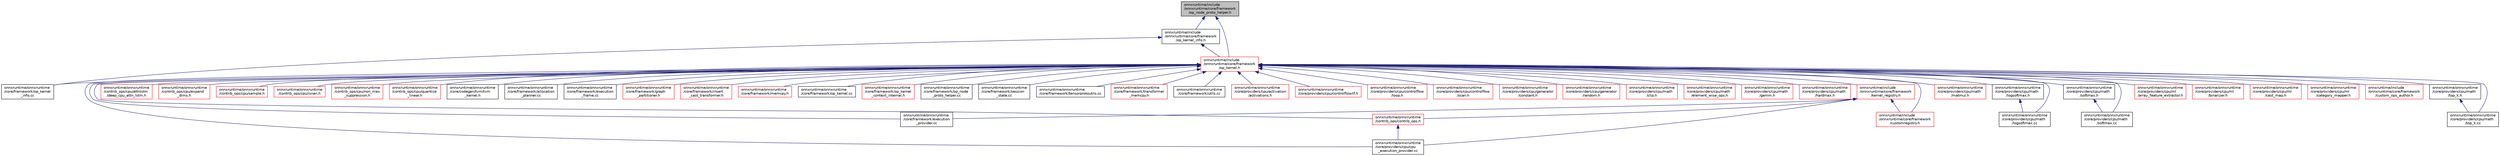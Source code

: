 digraph "onnxruntime/include/onnxruntime/core/framework/op_node_proto_helper.h"
{
  edge [fontname="Helvetica",fontsize="10",labelfontname="Helvetica",labelfontsize="10"];
  node [fontname="Helvetica",fontsize="10",shape=record];
  Node37 [label="onnxruntime/include\l/onnxruntime/core/framework\l/op_node_proto_helper.h",height=0.2,width=0.4,color="black", fillcolor="grey75", style="filled", fontcolor="black"];
  Node37 -> Node38 [dir="back",color="midnightblue",fontsize="10",style="solid",fontname="Helvetica"];
  Node38 [label="onnxruntime/include\l/onnxruntime/core/framework\l/op_kernel.h",height=0.2,width=0.4,color="red", fillcolor="white", style="filled",URL="$op__kernel_8h.html"];
  Node38 -> Node39 [dir="back",color="midnightblue",fontsize="10",style="solid",fontname="Helvetica"];
  Node39 [label="onnxruntime/include\l/onnxruntime/core/framework\l/custom_ops_author.h",height=0.2,width=0.4,color="red", fillcolor="white", style="filled",URL="$custom__ops__author_8h.html"];
  Node38 -> Node43 [dir="back",color="midnightblue",fontsize="10",style="solid",fontname="Helvetica"];
  Node43 [label="onnxruntime/include\l/onnxruntime/core/framework\l/customregistry.h",height=0.2,width=0.4,color="red", fillcolor="white", style="filled",URL="$customregistry_8h.html"];
  Node38 -> Node46 [dir="back",color="midnightblue",fontsize="10",style="solid",fontname="Helvetica"];
  Node46 [label="onnxruntime/include\l/onnxruntime/core/framework\l/kernel_registry.h",height=0.2,width=0.4,color="red", fillcolor="white", style="filled",URL="$kernel__registry_8h.html"];
  Node46 -> Node43 [dir="back",color="midnightblue",fontsize="10",style="solid",fontname="Helvetica"];
  Node46 -> Node47 [dir="back",color="midnightblue",fontsize="10",style="solid",fontname="Helvetica"];
  Node47 [label="onnxruntime/onnxruntime\l/contrib_ops/contrib_ops.h",height=0.2,width=0.4,color="red", fillcolor="white", style="filled",URL="$contrib__ops_8h.html"];
  Node47 -> Node50 [dir="back",color="midnightblue",fontsize="10",style="solid",fontname="Helvetica"];
  Node50 [label="onnxruntime/onnxruntime\l/core/providers/cpu/cpu\l_execution_provider.cc",height=0.2,width=0.4,color="black", fillcolor="white", style="filled",URL="$cpu__execution__provider_8cc.html"];
  Node46 -> Node51 [dir="back",color="midnightblue",fontsize="10",style="solid",fontname="Helvetica"];
  Node51 [label="onnxruntime/onnxruntime\l/core/framework/execution\l_provider.cc",height=0.2,width=0.4,color="black", fillcolor="white", style="filled",URL="$execution__provider_8cc.html"];
  Node46 -> Node50 [dir="back",color="midnightblue",fontsize="10",style="solid",fontname="Helvetica"];
  Node38 -> Node47 [dir="back",color="midnightblue",fontsize="10",style="solid",fontname="Helvetica"];
  Node38 -> Node56 [dir="back",color="midnightblue",fontsize="10",style="solid",fontname="Helvetica"];
  Node56 [label="onnxruntime/onnxruntime\l/contrib_ops/cpu/attnlstm\l/deep_cpu_attn_lstm.h",height=0.2,width=0.4,color="red", fillcolor="white", style="filled",URL="$deep__cpu__attn__lstm_8h.html"];
  Node38 -> Node58 [dir="back",color="midnightblue",fontsize="10",style="solid",fontname="Helvetica"];
  Node58 [label="onnxruntime/onnxruntime\l/contrib_ops/cpu/expand\l_dims.h",height=0.2,width=0.4,color="red", fillcolor="white", style="filled",URL="$expand__dims_8h.html"];
  Node38 -> Node60 [dir="back",color="midnightblue",fontsize="10",style="solid",fontname="Helvetica"];
  Node60 [label="onnxruntime/onnxruntime\l/contrib_ops/cpu/sample.h",height=0.2,width=0.4,color="red", fillcolor="white", style="filled",URL="$sample_8h.html"];
  Node38 -> Node62 [dir="back",color="midnightblue",fontsize="10",style="solid",fontname="Helvetica"];
  Node62 [label="onnxruntime/onnxruntime\l/contrib_ops/cpu/isnan.h",height=0.2,width=0.4,color="red", fillcolor="white", style="filled",URL="$isnan_8h.html"];
  Node38 -> Node64 [dir="back",color="midnightblue",fontsize="10",style="solid",fontname="Helvetica"];
  Node64 [label="onnxruntime/onnxruntime\l/contrib_ops/cpu/non_max\l_suppression.h",height=0.2,width=0.4,color="red", fillcolor="white", style="filled",URL="$non__max__suppression_8h.html"];
  Node38 -> Node66 [dir="back",color="midnightblue",fontsize="10",style="solid",fontname="Helvetica"];
  Node66 [label="onnxruntime/onnxruntime\l/contrib_ops/cpu/quantize\l_linear.h",height=0.2,width=0.4,color="red", fillcolor="white", style="filled",URL="$quantize__linear_8h.html"];
  Node38 -> Node68 [dir="back",color="midnightblue",fontsize="10",style="solid",fontname="Helvetica"];
  Node68 [label="onnxruntime/onnxruntime\l/core/codegen/tvm/tvm\l_kernel.h",height=0.2,width=0.4,color="black", fillcolor="white", style="filled",URL="$tvm__kernel_8h.html"];
  Node38 -> Node69 [dir="back",color="midnightblue",fontsize="10",style="solid",fontname="Helvetica"];
  Node69 [label="onnxruntime/onnxruntime\l/core/framework/allocation\l_planner.cc",height=0.2,width=0.4,color="black", fillcolor="white", style="filled",URL="$allocation__planner_8cc.html"];
  Node38 -> Node70 [dir="back",color="midnightblue",fontsize="10",style="solid",fontname="Helvetica"];
  Node70 [label="onnxruntime/onnxruntime\l/core/framework/execution\l_frame.cc",height=0.2,width=0.4,color="black", fillcolor="white", style="filled",URL="$execution__frame_8cc.html"];
  Node38 -> Node51 [dir="back",color="midnightblue",fontsize="10",style="solid",fontname="Helvetica"];
  Node38 -> Node71 [dir="back",color="midnightblue",fontsize="10",style="solid",fontname="Helvetica"];
  Node71 [label="onnxruntime/onnxruntime\l/core/framework/graph\l_partitioner.h",height=0.2,width=0.4,color="red", fillcolor="white", style="filled",URL="$graph__partitioner_8h.html"];
  Node38 -> Node73 [dir="back",color="midnightblue",fontsize="10",style="solid",fontname="Helvetica"];
  Node73 [label="onnxruntime/onnxruntime\l/core/framework/insert\l_cast_transformer.h",height=0.2,width=0.4,color="red", fillcolor="white", style="filled",URL="$insert__cast__transformer_8h.html"];
  Node38 -> Node75 [dir="back",color="midnightblue",fontsize="10",style="solid",fontname="Helvetica"];
  Node75 [label="onnxruntime/onnxruntime\l/core/framework/memcpy.h",height=0.2,width=0.4,color="red", fillcolor="white", style="filled",URL="$memcpy_8h.html"];
  Node38 -> Node77 [dir="back",color="midnightblue",fontsize="10",style="solid",fontname="Helvetica"];
  Node77 [label="onnxruntime/onnxruntime\l/core/framework/op_kernel.cc",height=0.2,width=0.4,color="black", fillcolor="white", style="filled",URL="$op__kernel_8cc.html"];
  Node38 -> Node78 [dir="back",color="midnightblue",fontsize="10",style="solid",fontname="Helvetica"];
  Node78 [label="onnxruntime/onnxruntime\l/core/framework/op_kernel\l_context_internal.h",height=0.2,width=0.4,color="red", fillcolor="white", style="filled",URL="$op__kernel__context__internal_8h.html"];
  Node38 -> Node84 [dir="back",color="midnightblue",fontsize="10",style="solid",fontname="Helvetica"];
  Node84 [label="onnxruntime/onnxruntime\l/core/framework/op_kernel\l_info.cc",height=0.2,width=0.4,color="black", fillcolor="white", style="filled",URL="$op__kernel__info_8cc.html"];
  Node38 -> Node85 [dir="back",color="midnightblue",fontsize="10",style="solid",fontname="Helvetica"];
  Node85 [label="onnxruntime/onnxruntime\l/core/framework/op_node\l_proto_helper.cc",height=0.2,width=0.4,color="black", fillcolor="white", style="filled",URL="$op__node__proto__helper_8cc.html"];
  Node38 -> Node86 [dir="back",color="midnightblue",fontsize="10",style="solid",fontname="Helvetica"];
  Node86 [label="onnxruntime/onnxruntime\l/core/framework/session\l_state.cc",height=0.2,width=0.4,color="black", fillcolor="white", style="filled",URL="$session__state_8cc.html"];
  Node38 -> Node87 [dir="back",color="midnightblue",fontsize="10",style="solid",fontname="Helvetica"];
  Node87 [label="onnxruntime/onnxruntime\l/core/framework/tensorprotoutils.cc",height=0.2,width=0.4,color="black", fillcolor="white", style="filled",URL="$tensorprotoutils_8cc.html"];
  Node38 -> Node88 [dir="back",color="midnightblue",fontsize="10",style="solid",fontname="Helvetica"];
  Node88 [label="onnxruntime/onnxruntime\l/core/framework/transformer\l_memcpy.h",height=0.2,width=0.4,color="red", fillcolor="white", style="filled",URL="$transformer__memcpy_8h.html"];
  Node38 -> Node90 [dir="back",color="midnightblue",fontsize="10",style="solid",fontname="Helvetica"];
  Node90 [label="onnxruntime/onnxruntime\l/core/framework/utils.cc",height=0.2,width=0.4,color="black", fillcolor="white", style="filled",URL="$utils_8cc.html"];
  Node38 -> Node91 [dir="back",color="midnightblue",fontsize="10",style="solid",fontname="Helvetica"];
  Node91 [label="onnxruntime/onnxruntime\l/core/providers/cpu/activation\l/activations.h",height=0.2,width=0.4,color="red", fillcolor="white", style="filled",URL="$cpu_2activation_2activations_8h.html"];
  Node38 -> Node93 [dir="back",color="midnightblue",fontsize="10",style="solid",fontname="Helvetica"];
  Node93 [label="onnxruntime/onnxruntime\l/core/providers/cpu/controlflow/if.h",height=0.2,width=0.4,color="red", fillcolor="white", style="filled",URL="$if_8h.html"];
  Node38 -> Node94 [dir="back",color="midnightblue",fontsize="10",style="solid",fontname="Helvetica"];
  Node94 [label="onnxruntime/onnxruntime\l/core/providers/cpu/controlflow\l/loop.h",height=0.2,width=0.4,color="red", fillcolor="white", style="filled",URL="$loop_8h.html"];
  Node38 -> Node95 [dir="back",color="midnightblue",fontsize="10",style="solid",fontname="Helvetica"];
  Node95 [label="onnxruntime/onnxruntime\l/core/providers/cpu/controlflow\l/scan.h",height=0.2,width=0.4,color="red", fillcolor="white", style="filled",URL="$scan_8h.html"];
  Node38 -> Node50 [dir="back",color="midnightblue",fontsize="10",style="solid",fontname="Helvetica"];
  Node38 -> Node96 [dir="back",color="midnightblue",fontsize="10",style="solid",fontname="Helvetica"];
  Node96 [label="onnxruntime/onnxruntime\l/core/providers/cpu/generator\l/constant.h",height=0.2,width=0.4,color="red", fillcolor="white", style="filled",URL="$constant_8h.html"];
  Node38 -> Node98 [dir="back",color="midnightblue",fontsize="10",style="solid",fontname="Helvetica"];
  Node98 [label="onnxruntime/onnxruntime\l/core/providers/cpu/generator\l/random.h",height=0.2,width=0.4,color="red", fillcolor="white", style="filled",URL="$random_8h.html"];
  Node38 -> Node100 [dir="back",color="midnightblue",fontsize="10",style="solid",fontname="Helvetica"];
  Node100 [label="onnxruntime/onnxruntime\l/core/providers/cpu/math\l/clip.h",height=0.2,width=0.4,color="red", fillcolor="white", style="filled",URL="$clip_8h.html"];
  Node38 -> Node102 [dir="back",color="midnightblue",fontsize="10",style="solid",fontname="Helvetica"];
  Node102 [label="onnxruntime/onnxruntime\l/core/providers/cpu/math\l/element_wise_ops.h",height=0.2,width=0.4,color="red", fillcolor="white", style="filled",URL="$element__wise__ops_8h.html"];
  Node38 -> Node104 [dir="back",color="midnightblue",fontsize="10",style="solid",fontname="Helvetica"];
  Node104 [label="onnxruntime/onnxruntime\l/core/providers/cpu/math\l/gemm.h",height=0.2,width=0.4,color="red", fillcolor="white", style="filled",URL="$cpu_2math_2gemm_8h.html"];
  Node38 -> Node106 [dir="back",color="midnightblue",fontsize="10",style="solid",fontname="Helvetica"];
  Node106 [label="onnxruntime/onnxruntime\l/core/providers/cpu/math\l/hardmax.h",height=0.2,width=0.4,color="red", fillcolor="white", style="filled",URL="$hardmax_8h.html"];
  Node38 -> Node108 [dir="back",color="midnightblue",fontsize="10",style="solid",fontname="Helvetica"];
  Node108 [label="onnxruntime/onnxruntime\l/core/providers/cpu/math\l/logsoftmax.cc",height=0.2,width=0.4,color="black", fillcolor="white", style="filled",URL="$logsoftmax_8cc.html"];
  Node38 -> Node109 [dir="back",color="midnightblue",fontsize="10",style="solid",fontname="Helvetica"];
  Node109 [label="onnxruntime/onnxruntime\l/core/providers/cpu/math\l/logsoftmax.h",height=0.2,width=0.4,color="black", fillcolor="white", style="filled",URL="$logsoftmax_8h.html"];
  Node109 -> Node108 [dir="back",color="midnightblue",fontsize="10",style="solid",fontname="Helvetica"];
  Node38 -> Node110 [dir="back",color="midnightblue",fontsize="10",style="solid",fontname="Helvetica"];
  Node110 [label="onnxruntime/onnxruntime\l/core/providers/cpu/math\l/matmul.h",height=0.2,width=0.4,color="red", fillcolor="white", style="filled",URL="$cpu_2math_2matmul_8h.html"];
  Node38 -> Node112 [dir="back",color="midnightblue",fontsize="10",style="solid",fontname="Helvetica"];
  Node112 [label="onnxruntime/onnxruntime\l/core/providers/cpu/math\l/softmax.cc",height=0.2,width=0.4,color="black", fillcolor="white", style="filled",URL="$cpu_2math_2softmax_8cc.html"];
  Node38 -> Node113 [dir="back",color="midnightblue",fontsize="10",style="solid",fontname="Helvetica"];
  Node113 [label="onnxruntime/onnxruntime\l/core/providers/cpu/math\l/softmax.h",height=0.2,width=0.4,color="black", fillcolor="white", style="filled",URL="$cpu_2math_2softmax_8h.html"];
  Node113 -> Node112 [dir="back",color="midnightblue",fontsize="10",style="solid",fontname="Helvetica"];
  Node38 -> Node114 [dir="back",color="midnightblue",fontsize="10",style="solid",fontname="Helvetica"];
  Node114 [label="onnxruntime/onnxruntime\l/core/providers/cpu/math\l/top_k.cc",height=0.2,width=0.4,color="black", fillcolor="white", style="filled",URL="$top__k_8cc.html"];
  Node38 -> Node115 [dir="back",color="midnightblue",fontsize="10",style="solid",fontname="Helvetica"];
  Node115 [label="onnxruntime/onnxruntime\l/core/providers/cpu/math\l/top_k.h",height=0.2,width=0.4,color="black", fillcolor="white", style="filled",URL="$top__k_8h.html"];
  Node115 -> Node114 [dir="back",color="midnightblue",fontsize="10",style="solid",fontname="Helvetica"];
  Node38 -> Node116 [dir="back",color="midnightblue",fontsize="10",style="solid",fontname="Helvetica"];
  Node116 [label="onnxruntime/onnxruntime\l/core/providers/cpu/ml\l/array_feature_extractor.h",height=0.2,width=0.4,color="red", fillcolor="white", style="filled",URL="$array__feature__extractor_8h.html"];
  Node38 -> Node118 [dir="back",color="midnightblue",fontsize="10",style="solid",fontname="Helvetica"];
  Node118 [label="onnxruntime/onnxruntime\l/core/providers/cpu/ml\l/binarizer.h",height=0.2,width=0.4,color="red", fillcolor="white", style="filled",URL="$binarizer_8h.html"];
  Node38 -> Node120 [dir="back",color="midnightblue",fontsize="10",style="solid",fontname="Helvetica"];
  Node120 [label="onnxruntime/onnxruntime\l/core/providers/cpu/ml\l/cast_map.h",height=0.2,width=0.4,color="red", fillcolor="white", style="filled",URL="$cast__map_8h.html"];
  Node38 -> Node122 [dir="back",color="midnightblue",fontsize="10",style="solid",fontname="Helvetica"];
  Node122 [label="onnxruntime/onnxruntime\l/core/providers/cpu/ml\l/category_mapper.h",height=0.2,width=0.4,color="red", fillcolor="white", style="filled",URL="$category__mapper_8h.html"];
  Node37 -> Node306 [dir="back",color="midnightblue",fontsize="10",style="solid",fontname="Helvetica"];
  Node306 [label="onnxruntime/include\l/onnxruntime/core/framework\l/op_kernel_info.h",height=0.2,width=0.4,color="black", fillcolor="white", style="filled",URL="$op__kernel__info_8h.html"];
  Node306 -> Node38 [dir="back",color="midnightblue",fontsize="10",style="solid",fontname="Helvetica"];
  Node306 -> Node84 [dir="back",color="midnightblue",fontsize="10",style="solid",fontname="Helvetica"];
}

